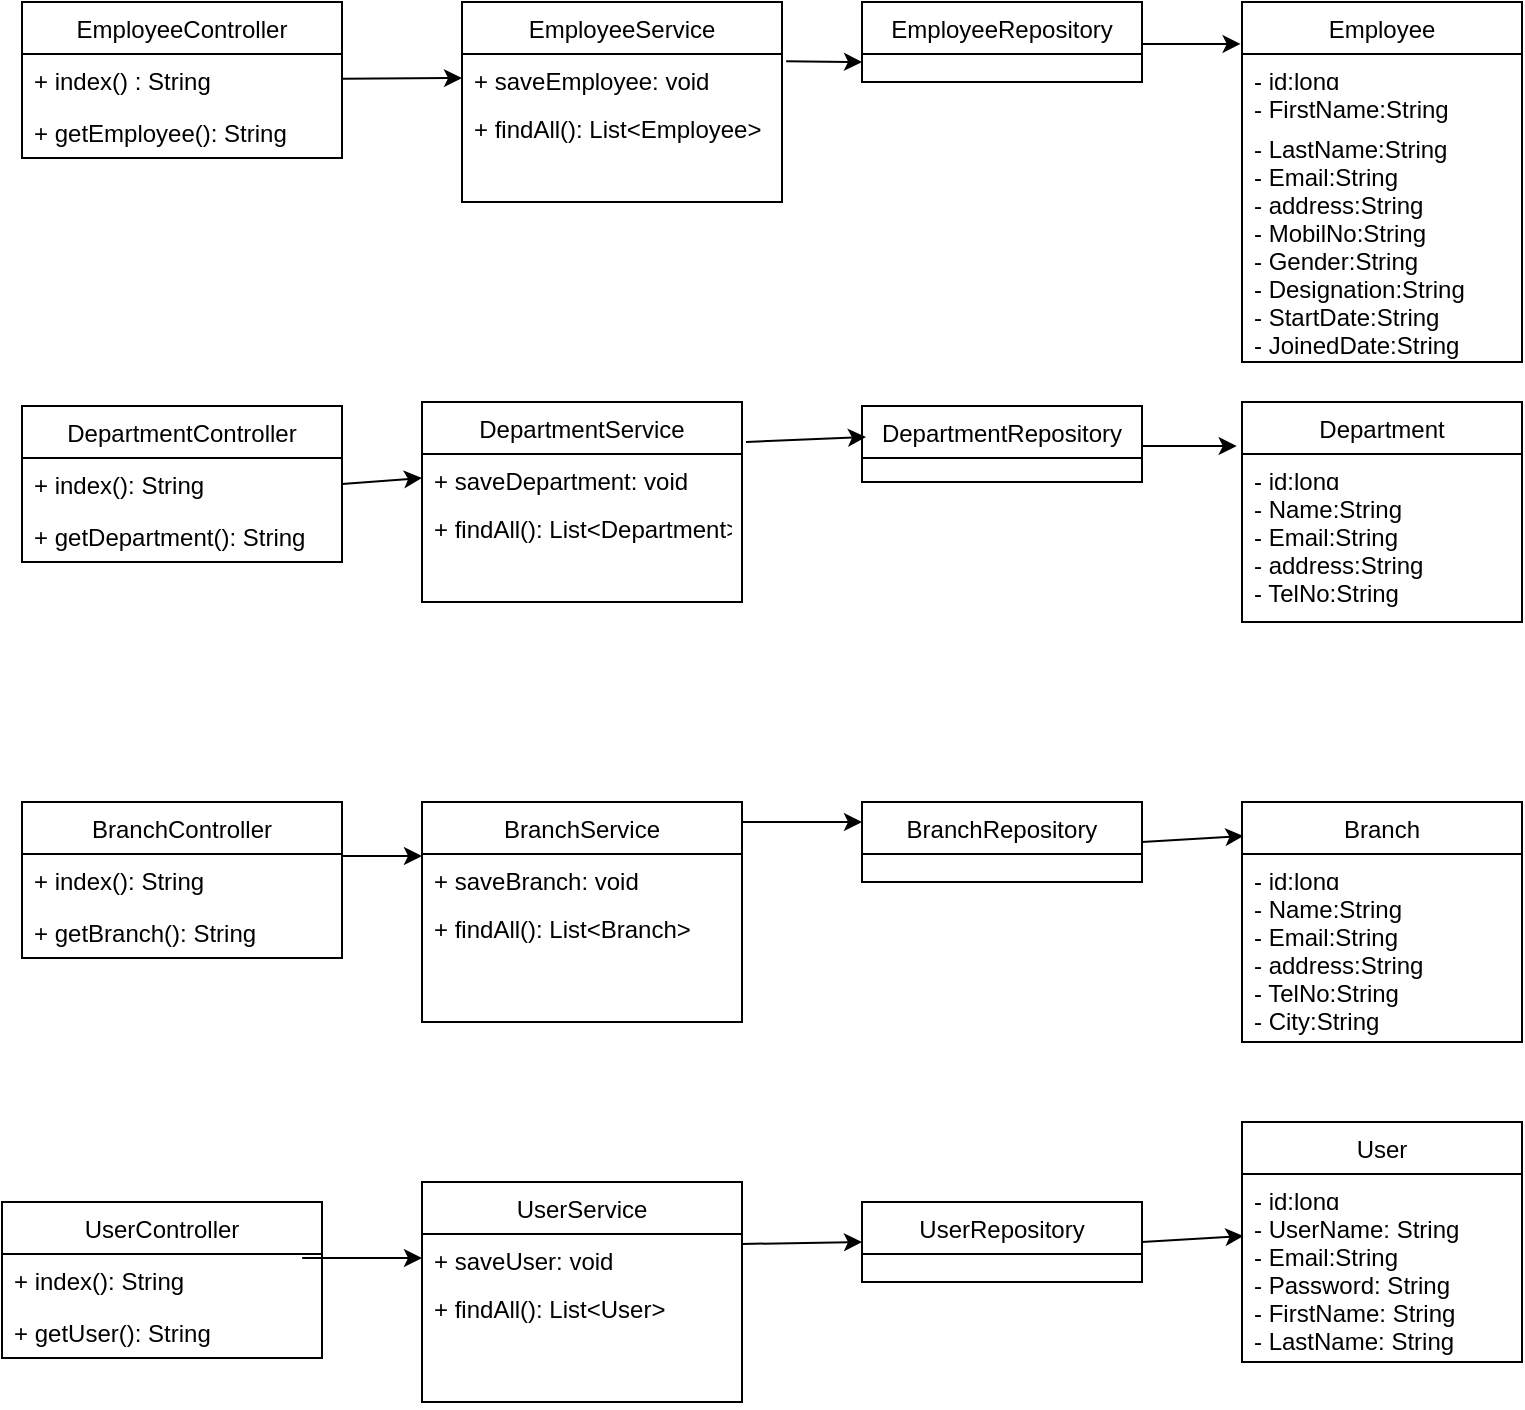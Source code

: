 <mxfile version="13.6.2" type="device"><diagram name="Page-1" id="e7e014a7-5840-1c2e-5031-d8a46d1fe8dd"><mxGraphModel dx="768" dy="482" grid="1" gridSize="10" guides="1" tooltips="1" connect="1" arrows="1" fold="1" page="1" pageScale="1" pageWidth="1169" pageHeight="826" background="#ffffff" math="0" shadow="0"><root><mxCell id="0"/><mxCell id="1" parent="0"/><mxCell id="uMv71DXMdwk2QPr71HXQ-41" value="EmployeeService" style="swimlane;fontStyle=0;childLayout=stackLayout;horizontal=1;startSize=26;fillColor=none;horizontalStack=0;resizeParent=1;resizeParentMax=0;resizeLast=0;collapsible=1;marginBottom=0;" parent="1" vertex="1"><mxGeometry x="320" y="520" width="160" height="100" as="geometry"/></mxCell><mxCell id="uMv71DXMdwk2QPr71HXQ-42" value="+ saveEmployee: void" style="text;strokeColor=none;fillColor=none;align=left;verticalAlign=top;spacingLeft=4;spacingRight=4;overflow=hidden;rotatable=0;points=[[0,0.5],[1,0.5]];portConstraint=eastwest;" parent="uMv71DXMdwk2QPr71HXQ-41" vertex="1"><mxGeometry y="26" width="160" height="24" as="geometry"/></mxCell><mxCell id="uMv71DXMdwk2QPr71HXQ-43" value="+ findAll(): List&lt;Employee&gt;" style="text;strokeColor=none;fillColor=none;align=left;verticalAlign=top;spacingLeft=4;spacingRight=4;overflow=hidden;rotatable=0;points=[[0,0.5],[1,0.5]];portConstraint=eastwest;" parent="uMv71DXMdwk2QPr71HXQ-41" vertex="1"><mxGeometry y="50" width="160" height="50" as="geometry"/></mxCell><mxCell id="uMv71DXMdwk2QPr71HXQ-45" value="EmployeeController" style="swimlane;fontStyle=0;childLayout=stackLayout;horizontal=1;startSize=26;fillColor=none;horizontalStack=0;resizeParent=1;resizeParentMax=0;resizeLast=0;collapsible=1;marginBottom=0;" parent="1" vertex="1"><mxGeometry x="100" y="520" width="160" height="78" as="geometry"/></mxCell><mxCell id="uMv71DXMdwk2QPr71HXQ-46" value="+ index() : String" style="text;strokeColor=none;fillColor=none;align=left;verticalAlign=top;spacingLeft=4;spacingRight=4;overflow=hidden;rotatable=0;points=[[0,0.5],[1,0.5]];portConstraint=eastwest;" parent="uMv71DXMdwk2QPr71HXQ-45" vertex="1"><mxGeometry y="26" width="160" height="26" as="geometry"/></mxCell><mxCell id="uMv71DXMdwk2QPr71HXQ-47" value="+ getEmployee(): String" style="text;strokeColor=none;fillColor=none;align=left;verticalAlign=top;spacingLeft=4;spacingRight=4;overflow=hidden;rotatable=0;points=[[0,0.5],[1,0.5]];portConstraint=eastwest;" parent="uMv71DXMdwk2QPr71HXQ-45" vertex="1"><mxGeometry y="52" width="160" height="26" as="geometry"/></mxCell><mxCell id="uMv71DXMdwk2QPr71HXQ-49" value="EmployeeRepository" style="swimlane;fontStyle=0;childLayout=stackLayout;horizontal=1;startSize=26;fillColor=none;horizontalStack=0;resizeParent=1;resizeParentMax=0;resizeLast=0;collapsible=1;marginBottom=0;" parent="1" vertex="1"><mxGeometry x="520" y="520" width="140" height="40" as="geometry"/></mxCell><mxCell id="uMv71DXMdwk2QPr71HXQ-53" value="Employee" style="swimlane;fontStyle=0;childLayout=stackLayout;horizontal=1;startSize=26;fillColor=none;horizontalStack=0;resizeParent=1;resizeParentMax=0;resizeLast=0;collapsible=1;marginBottom=0;" parent="1" vertex="1"><mxGeometry x="710" y="520" width="140" height="180" as="geometry"/></mxCell><mxCell id="uMv71DXMdwk2QPr71HXQ-54" value="- id:long" style="text;strokeColor=none;fillColor=none;align=left;verticalAlign=top;spacingLeft=4;spacingRight=4;overflow=hidden;rotatable=0;points=[[0,0.5],[1,0.5]];portConstraint=eastwest;" parent="uMv71DXMdwk2QPr71HXQ-53" vertex="1"><mxGeometry y="26" width="140" height="14" as="geometry"/></mxCell><mxCell id="uMv71DXMdwk2QPr71HXQ-55" value="- FirstName:String" style="text;strokeColor=none;fillColor=none;align=left;verticalAlign=top;spacingLeft=4;spacingRight=4;overflow=hidden;rotatable=0;points=[[0,0.5],[1,0.5]];portConstraint=eastwest;" parent="uMv71DXMdwk2QPr71HXQ-53" vertex="1"><mxGeometry y="40" width="140" height="20" as="geometry"/></mxCell><mxCell id="uMv71DXMdwk2QPr71HXQ-56" value="- LastName:String&#10;- Email:String&#10;- address:String&#10;- MobilNo:String&#10;- Gender:String&#10;- Designation:String&#10;- StartDate:String&#10;- JoinedDate:String" style="text;strokeColor=none;fillColor=none;align=left;verticalAlign=top;spacingLeft=4;spacingRight=4;overflow=hidden;rotatable=0;points=[[0,0.5],[1,0.5]];portConstraint=eastwest;" parent="uMv71DXMdwk2QPr71HXQ-53" vertex="1"><mxGeometry y="60" width="140" height="120" as="geometry"/></mxCell><mxCell id="uMv71DXMdwk2QPr71HXQ-57" value="DepartmentController" style="swimlane;fontStyle=0;childLayout=stackLayout;horizontal=1;startSize=26;fillColor=none;horizontalStack=0;resizeParent=1;resizeParentMax=0;resizeLast=0;collapsible=1;marginBottom=0;" parent="1" vertex="1"><mxGeometry x="100" y="722" width="160" height="78" as="geometry"/></mxCell><mxCell id="uMv71DXMdwk2QPr71HXQ-58" value="+ index(): String" style="text;strokeColor=none;fillColor=none;align=left;verticalAlign=top;spacingLeft=4;spacingRight=4;overflow=hidden;rotatable=0;points=[[0,0.5],[1,0.5]];portConstraint=eastwest;" parent="uMv71DXMdwk2QPr71HXQ-57" vertex="1"><mxGeometry y="26" width="160" height="26" as="geometry"/></mxCell><mxCell id="uMv71DXMdwk2QPr71HXQ-59" value="+ getDepartment(): String" style="text;strokeColor=none;fillColor=none;align=left;verticalAlign=top;spacingLeft=4;spacingRight=4;overflow=hidden;rotatable=0;points=[[0,0.5],[1,0.5]];portConstraint=eastwest;" parent="uMv71DXMdwk2QPr71HXQ-57" vertex="1"><mxGeometry y="52" width="160" height="26" as="geometry"/></mxCell><mxCell id="uMv71DXMdwk2QPr71HXQ-65" value="DepartmentRepository" style="swimlane;fontStyle=0;childLayout=stackLayout;horizontal=1;startSize=26;fillColor=none;horizontalStack=0;resizeParent=1;resizeParentMax=0;resizeLast=0;collapsible=1;marginBottom=0;" parent="1" vertex="1"><mxGeometry x="520" y="722" width="140" height="38" as="geometry"/></mxCell><mxCell id="uMv71DXMdwk2QPr71HXQ-73" value="BranchController" style="swimlane;fontStyle=0;childLayout=stackLayout;horizontal=1;startSize=26;fillColor=none;horizontalStack=0;resizeParent=1;resizeParentMax=0;resizeLast=0;collapsible=1;marginBottom=0;" parent="1" vertex="1"><mxGeometry x="100" y="920" width="160" height="78" as="geometry"/></mxCell><mxCell id="uMv71DXMdwk2QPr71HXQ-74" value="+ index(): String" style="text;strokeColor=none;fillColor=none;align=left;verticalAlign=top;spacingLeft=4;spacingRight=4;overflow=hidden;rotatable=0;points=[[0,0.5],[1,0.5]];portConstraint=eastwest;" parent="uMv71DXMdwk2QPr71HXQ-73" vertex="1"><mxGeometry y="26" width="160" height="26" as="geometry"/></mxCell><mxCell id="uMv71DXMdwk2QPr71HXQ-75" value="+ getBranch(): String" style="text;strokeColor=none;fillColor=none;align=left;verticalAlign=top;spacingLeft=4;spacingRight=4;overflow=hidden;rotatable=0;points=[[0,0.5],[1,0.5]];portConstraint=eastwest;" parent="uMv71DXMdwk2QPr71HXQ-73" vertex="1"><mxGeometry y="52" width="160" height="26" as="geometry"/></mxCell><mxCell id="uMv71DXMdwk2QPr71HXQ-81" value="BranchRepository" style="swimlane;fontStyle=0;childLayout=stackLayout;horizontal=1;startSize=26;fillColor=none;horizontalStack=0;resizeParent=1;resizeParentMax=0;resizeLast=0;collapsible=1;marginBottom=0;" parent="1" vertex="1"><mxGeometry x="520" y="920" width="140" height="40" as="geometry"/></mxCell><mxCell id="RVK_cyGa-FclNyWtoJa_-1" value="Department" style="swimlane;fontStyle=0;childLayout=stackLayout;horizontal=1;startSize=26;fillColor=none;horizontalStack=0;resizeParent=1;resizeParentMax=0;resizeLast=0;collapsible=1;marginBottom=0;" vertex="1" parent="1"><mxGeometry x="710" y="720" width="140" height="110" as="geometry"/></mxCell><mxCell id="RVK_cyGa-FclNyWtoJa_-2" value="- id:long" style="text;strokeColor=none;fillColor=none;align=left;verticalAlign=top;spacingLeft=4;spacingRight=4;overflow=hidden;rotatable=0;points=[[0,0.5],[1,0.5]];portConstraint=eastwest;" vertex="1" parent="RVK_cyGa-FclNyWtoJa_-1"><mxGeometry y="26" width="140" height="14" as="geometry"/></mxCell><mxCell id="RVK_cyGa-FclNyWtoJa_-4" value="- Name:String&#10;- Email:String&#10;- address:String&#10;- TelNo:String&#10;&#10;&#10;&#10;" style="text;strokeColor=none;fillColor=none;align=left;verticalAlign=top;spacingLeft=4;spacingRight=4;overflow=hidden;rotatable=0;points=[[0,0.5],[1,0.5]];portConstraint=eastwest;" vertex="1" parent="RVK_cyGa-FclNyWtoJa_-1"><mxGeometry y="40" width="140" height="70" as="geometry"/></mxCell><mxCell id="RVK_cyGa-FclNyWtoJa_-5" value="Branch" style="swimlane;fontStyle=0;childLayout=stackLayout;horizontal=1;startSize=26;fillColor=none;horizontalStack=0;resizeParent=1;resizeParentMax=0;resizeLast=0;collapsible=1;marginBottom=0;" vertex="1" parent="1"><mxGeometry x="710" y="920" width="140" height="120" as="geometry"/></mxCell><mxCell id="RVK_cyGa-FclNyWtoJa_-6" value="- id:long" style="text;strokeColor=none;fillColor=none;align=left;verticalAlign=top;spacingLeft=4;spacingRight=4;overflow=hidden;rotatable=0;points=[[0,0.5],[1,0.5]];portConstraint=eastwest;" vertex="1" parent="RVK_cyGa-FclNyWtoJa_-5"><mxGeometry y="26" width="140" height="14" as="geometry"/></mxCell><mxCell id="RVK_cyGa-FclNyWtoJa_-7" value="- Name:String&#10;- Email:String&#10;- address:String&#10;- TelNo:String&#10;- City:String&#10;&#10;&#10;&#10;" style="text;strokeColor=none;fillColor=none;align=left;verticalAlign=top;spacingLeft=4;spacingRight=4;overflow=hidden;rotatable=0;points=[[0,0.5],[1,0.5]];portConstraint=eastwest;" vertex="1" parent="RVK_cyGa-FclNyWtoJa_-5"><mxGeometry y="40" width="140" height="80" as="geometry"/></mxCell><mxCell id="RVK_cyGa-FclNyWtoJa_-8" value="DepartmentService" style="swimlane;fontStyle=0;childLayout=stackLayout;horizontal=1;startSize=26;fillColor=none;horizontalStack=0;resizeParent=1;resizeParentMax=0;resizeLast=0;collapsible=1;marginBottom=0;" vertex="1" parent="1"><mxGeometry x="300" y="720" width="160" height="100" as="geometry"/></mxCell><mxCell id="RVK_cyGa-FclNyWtoJa_-9" value="+ saveDepartment: void" style="text;strokeColor=none;fillColor=none;align=left;verticalAlign=top;spacingLeft=4;spacingRight=4;overflow=hidden;rotatable=0;points=[[0,0.5],[1,0.5]];portConstraint=eastwest;" vertex="1" parent="RVK_cyGa-FclNyWtoJa_-8"><mxGeometry y="26" width="160" height="24" as="geometry"/></mxCell><mxCell id="RVK_cyGa-FclNyWtoJa_-10" value="+ findAll(): List&lt;Department&gt;" style="text;strokeColor=none;fillColor=none;align=left;verticalAlign=top;spacingLeft=4;spacingRight=4;overflow=hidden;rotatable=0;points=[[0,0.5],[1,0.5]];portConstraint=eastwest;" vertex="1" parent="RVK_cyGa-FclNyWtoJa_-8"><mxGeometry y="50" width="160" height="50" as="geometry"/></mxCell><mxCell id="RVK_cyGa-FclNyWtoJa_-11" value="BranchService" style="swimlane;fontStyle=0;childLayout=stackLayout;horizontal=1;startSize=26;fillColor=none;horizontalStack=0;resizeParent=1;resizeParentMax=0;resizeLast=0;collapsible=1;marginBottom=0;" vertex="1" parent="1"><mxGeometry x="300" y="920" width="160" height="110" as="geometry"/></mxCell><mxCell id="RVK_cyGa-FclNyWtoJa_-12" value="+ saveBranch: void" style="text;strokeColor=none;fillColor=none;align=left;verticalAlign=top;spacingLeft=4;spacingRight=4;overflow=hidden;rotatable=0;points=[[0,0.5],[1,0.5]];portConstraint=eastwest;" vertex="1" parent="RVK_cyGa-FclNyWtoJa_-11"><mxGeometry y="26" width="160" height="24" as="geometry"/></mxCell><mxCell id="RVK_cyGa-FclNyWtoJa_-13" value="+ findAll(): List&lt;Branch&gt;" style="text;strokeColor=none;fillColor=none;align=left;verticalAlign=top;spacingLeft=4;spacingRight=4;overflow=hidden;rotatable=0;points=[[0,0.5],[1,0.5]];portConstraint=eastwest;" vertex="1" parent="RVK_cyGa-FclNyWtoJa_-11"><mxGeometry y="50" width="160" height="60" as="geometry"/></mxCell><mxCell id="RVK_cyGa-FclNyWtoJa_-16" value="" style="endArrow=classic;html=1;entryX=-0.005;entryY=0.083;entryDx=0;entryDy=0;entryPerimeter=0;exitX=1;exitY=0.524;exitDx=0;exitDy=0;exitPerimeter=0;" edge="1" parent="1" source="uMv71DXMdwk2QPr71HXQ-49"><mxGeometry width="50" height="50" relative="1" as="geometry"><mxPoint x="660" y="546" as="sourcePoint"/><mxPoint x="709.3" y="540.94" as="targetPoint"/></mxGeometry></mxCell><mxCell id="RVK_cyGa-FclNyWtoJa_-22" value="" style="endArrow=classic;html=1;entryX=0;entryY=0.25;entryDx=0;entryDy=0;" edge="1" parent="1"><mxGeometry width="50" height="50" relative="1" as="geometry"><mxPoint x="462" y="740" as="sourcePoint"/><mxPoint x="522" y="737.5" as="targetPoint"/></mxGeometry></mxCell><mxCell id="RVK_cyGa-FclNyWtoJa_-23" value="" style="endArrow=classic;html=1;entryX=0;entryY=0.75;entryDx=0;entryDy=0;exitX=1.013;exitY=0.153;exitDx=0;exitDy=0;exitPerimeter=0;" edge="1" parent="1" source="uMv71DXMdwk2QPr71HXQ-42" target="uMv71DXMdwk2QPr71HXQ-49"><mxGeometry width="50" height="50" relative="1" as="geometry"><mxPoint x="390" y="700" as="sourcePoint"/><mxPoint x="440" y="650" as="targetPoint"/></mxGeometry></mxCell><mxCell id="RVK_cyGa-FclNyWtoJa_-24" value="" style="endArrow=classic;html=1;entryX=0;entryY=0.5;entryDx=0;entryDy=0;" edge="1" parent="1" source="uMv71DXMdwk2QPr71HXQ-46" target="uMv71DXMdwk2QPr71HXQ-42"><mxGeometry width="50" height="50" relative="1" as="geometry"><mxPoint x="390" y="700" as="sourcePoint"/><mxPoint x="440" y="650" as="targetPoint"/></mxGeometry></mxCell><mxCell id="RVK_cyGa-FclNyWtoJa_-25" value="" style="endArrow=classic;html=1;exitX=1;exitY=0.5;exitDx=0;exitDy=0;entryX=0;entryY=0.5;entryDx=0;entryDy=0;" edge="1" parent="1" source="uMv71DXMdwk2QPr71HXQ-58" target="RVK_cyGa-FclNyWtoJa_-9"><mxGeometry width="50" height="50" relative="1" as="geometry"><mxPoint x="390" y="700" as="sourcePoint"/><mxPoint x="440" y="650" as="targetPoint"/></mxGeometry></mxCell><mxCell id="RVK_cyGa-FclNyWtoJa_-26" value="" style="endArrow=classic;html=1;entryX=0;entryY=0.25;entryDx=0;entryDy=0;" edge="1" parent="1" target="uMv71DXMdwk2QPr71HXQ-81"><mxGeometry width="50" height="50" relative="1" as="geometry"><mxPoint x="460" y="930" as="sourcePoint"/><mxPoint x="440" y="750" as="targetPoint"/></mxGeometry></mxCell><mxCell id="RVK_cyGa-FclNyWtoJa_-27" value="" style="endArrow=classic;html=1;" edge="1" parent="1"><mxGeometry width="50" height="50" relative="1" as="geometry"><mxPoint x="260" y="947" as="sourcePoint"/><mxPoint x="300" y="947" as="targetPoint"/></mxGeometry></mxCell><mxCell id="RVK_cyGa-FclNyWtoJa_-28" value="" style="endArrow=classic;html=1;entryX=-0.019;entryY=0.155;entryDx=0;entryDy=0;entryPerimeter=0;" edge="1" parent="1"><mxGeometry width="50" height="50" relative="1" as="geometry"><mxPoint x="660" y="742" as="sourcePoint"/><mxPoint x="707.34" y="742.05" as="targetPoint"/></mxGeometry></mxCell><mxCell id="RVK_cyGa-FclNyWtoJa_-29" value="" style="endArrow=classic;html=1;entryX=0.005;entryY=0.142;entryDx=0;entryDy=0;entryPerimeter=0;exitX=1;exitY=0.5;exitDx=0;exitDy=0;" edge="1" parent="1" source="uMv71DXMdwk2QPr71HXQ-81" target="RVK_cyGa-FclNyWtoJa_-5"><mxGeometry width="50" height="50" relative="1" as="geometry"><mxPoint x="490" y="800" as="sourcePoint"/><mxPoint x="540" y="750" as="targetPoint"/></mxGeometry></mxCell><mxCell id="RVK_cyGa-FclNyWtoJa_-30" value="User" style="swimlane;fontStyle=0;childLayout=stackLayout;horizontal=1;startSize=26;fillColor=none;horizontalStack=0;resizeParent=1;resizeParentMax=0;resizeLast=0;collapsible=1;marginBottom=0;" vertex="1" parent="1"><mxGeometry x="710" y="1080" width="140" height="120" as="geometry"/></mxCell><mxCell id="RVK_cyGa-FclNyWtoJa_-31" value="- id:long" style="text;strokeColor=none;fillColor=none;align=left;verticalAlign=top;spacingLeft=4;spacingRight=4;overflow=hidden;rotatable=0;points=[[0,0.5],[1,0.5]];portConstraint=eastwest;" vertex="1" parent="RVK_cyGa-FclNyWtoJa_-30"><mxGeometry y="26" width="140" height="14" as="geometry"/></mxCell><mxCell id="RVK_cyGa-FclNyWtoJa_-32" value="- UserName: String&#10;- Email:String&#10;- Password: String&#10;- FirstName: String&#10;- LastName: String&#10;&#10;&#10;&#10;" style="text;strokeColor=none;fillColor=none;align=left;verticalAlign=top;spacingLeft=4;spacingRight=4;overflow=hidden;rotatable=0;points=[[0,0.5],[1,0.5]];portConstraint=eastwest;" vertex="1" parent="RVK_cyGa-FclNyWtoJa_-30"><mxGeometry y="40" width="140" height="80" as="geometry"/></mxCell><mxCell id="RVK_cyGa-FclNyWtoJa_-33" value="UserRepository" style="swimlane;fontStyle=0;childLayout=stackLayout;horizontal=1;startSize=26;fillColor=none;horizontalStack=0;resizeParent=1;resizeParentMax=0;resizeLast=0;collapsible=1;marginBottom=0;" vertex="1" parent="1"><mxGeometry x="520" y="1120" width="140" height="40" as="geometry"/></mxCell><mxCell id="RVK_cyGa-FclNyWtoJa_-34" value="UserService" style="swimlane;fontStyle=0;childLayout=stackLayout;horizontal=1;startSize=26;fillColor=none;horizontalStack=0;resizeParent=1;resizeParentMax=0;resizeLast=0;collapsible=1;marginBottom=0;" vertex="1" parent="1"><mxGeometry x="300" y="1110" width="160" height="110" as="geometry"/></mxCell><mxCell id="RVK_cyGa-FclNyWtoJa_-35" value="+ saveUser: void" style="text;strokeColor=none;fillColor=none;align=left;verticalAlign=top;spacingLeft=4;spacingRight=4;overflow=hidden;rotatable=0;points=[[0,0.5],[1,0.5]];portConstraint=eastwest;" vertex="1" parent="RVK_cyGa-FclNyWtoJa_-34"><mxGeometry y="26" width="160" height="24" as="geometry"/></mxCell><mxCell id="RVK_cyGa-FclNyWtoJa_-36" value="+ findAll(): List&lt;User&gt;" style="text;strokeColor=none;fillColor=none;align=left;verticalAlign=top;spacingLeft=4;spacingRight=4;overflow=hidden;rotatable=0;points=[[0,0.5],[1,0.5]];portConstraint=eastwest;" vertex="1" parent="RVK_cyGa-FclNyWtoJa_-34"><mxGeometry y="50" width="160" height="60" as="geometry"/></mxCell><mxCell id="RVK_cyGa-FclNyWtoJa_-37" value="UserController" style="swimlane;fontStyle=0;childLayout=stackLayout;horizontal=1;startSize=26;fillColor=none;horizontalStack=0;resizeParent=1;resizeParentMax=0;resizeLast=0;collapsible=1;marginBottom=0;" vertex="1" parent="1"><mxGeometry x="90" y="1120" width="160" height="78" as="geometry"/></mxCell><mxCell id="RVK_cyGa-FclNyWtoJa_-38" value="+ index(): String" style="text;strokeColor=none;fillColor=none;align=left;verticalAlign=top;spacingLeft=4;spacingRight=4;overflow=hidden;rotatable=0;points=[[0,0.5],[1,0.5]];portConstraint=eastwest;" vertex="1" parent="RVK_cyGa-FclNyWtoJa_-37"><mxGeometry y="26" width="160" height="26" as="geometry"/></mxCell><mxCell id="RVK_cyGa-FclNyWtoJa_-39" value="+ getUser(): String" style="text;strokeColor=none;fillColor=none;align=left;verticalAlign=top;spacingLeft=4;spacingRight=4;overflow=hidden;rotatable=0;points=[[0,0.5],[1,0.5]];portConstraint=eastwest;" vertex="1" parent="RVK_cyGa-FclNyWtoJa_-37"><mxGeometry y="52" width="160" height="26" as="geometry"/></mxCell><mxCell id="RVK_cyGa-FclNyWtoJa_-40" value="" style="endArrow=classic;html=1;entryX=0.005;entryY=0.213;entryDx=0;entryDy=0;entryPerimeter=0;exitX=1;exitY=0.5;exitDx=0;exitDy=0;" edge="1" parent="1" source="RVK_cyGa-FclNyWtoJa_-33" target="RVK_cyGa-FclNyWtoJa_-32"><mxGeometry width="50" height="50" relative="1" as="geometry"><mxPoint x="560" y="1070" as="sourcePoint"/><mxPoint x="610" y="1020" as="targetPoint"/></mxGeometry></mxCell><mxCell id="RVK_cyGa-FclNyWtoJa_-41" value="" style="endArrow=classic;html=1;entryX=0;entryY=0.5;entryDx=0;entryDy=0;exitX=1;exitY=0.208;exitDx=0;exitDy=0;exitPerimeter=0;" edge="1" parent="1" source="RVK_cyGa-FclNyWtoJa_-35" target="RVK_cyGa-FclNyWtoJa_-33"><mxGeometry width="50" height="50" relative="1" as="geometry"><mxPoint x="560" y="1070" as="sourcePoint"/><mxPoint x="610" y="1020" as="targetPoint"/></mxGeometry></mxCell><mxCell id="RVK_cyGa-FclNyWtoJa_-42" value="" style="endArrow=classic;html=1;entryX=0;entryY=0.5;entryDx=0;entryDy=0;exitX=0.938;exitY=0.077;exitDx=0;exitDy=0;exitPerimeter=0;" edge="1" parent="1" source="RVK_cyGa-FclNyWtoJa_-38" target="RVK_cyGa-FclNyWtoJa_-35"><mxGeometry width="50" height="50" relative="1" as="geometry"><mxPoint x="210" y="1070" as="sourcePoint"/><mxPoint x="260" y="1020" as="targetPoint"/></mxGeometry></mxCell></root></mxGraphModel></diagram></mxfile>